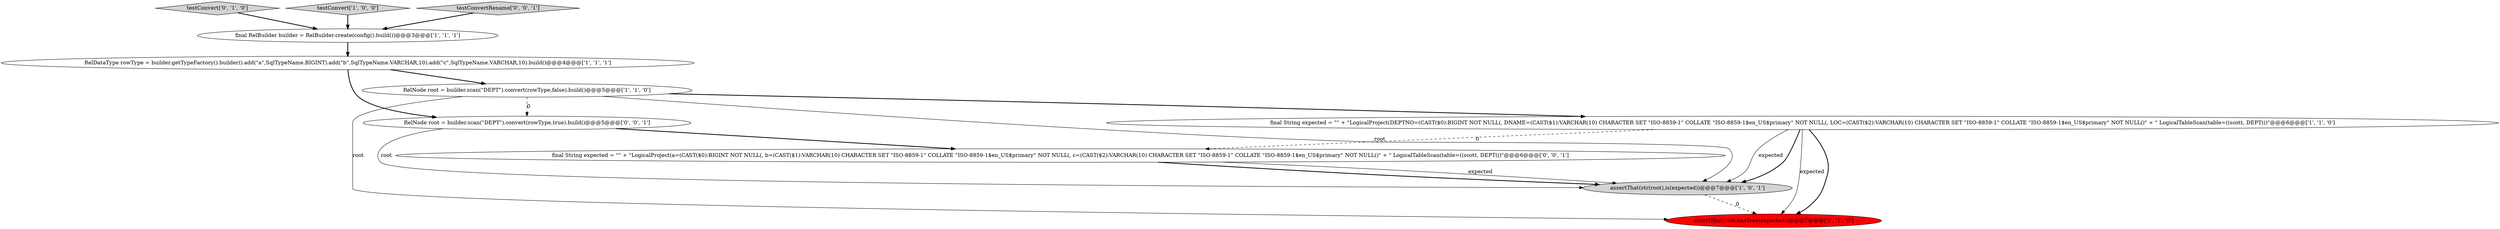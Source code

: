 digraph {
1 [style = filled, label = "RelNode root = builder.scan(\"DEPT\").convert(rowType,false).build()@@@5@@@['1', '1', '0']", fillcolor = white, shape = ellipse image = "AAA0AAABBB1BBB"];
8 [style = filled, label = "RelNode root = builder.scan(\"DEPT\").convert(rowType,true).build()@@@5@@@['0', '0', '1']", fillcolor = white, shape = ellipse image = "AAA0AAABBB3BBB"];
5 [style = filled, label = "final String expected = \"\" + \"LogicalProject(DEPTNO=(CAST($0):BIGINT NOT NULL(, DNAME=(CAST($1):VARCHAR(10) CHARACTER SET \"ISO-8859-1\" COLLATE \"ISO-8859-1$en_US$primary\" NOT NULL(, LOC=(CAST($2):VARCHAR(10) CHARACTER SET \"ISO-8859-1\" COLLATE \"ISO-8859-1$en_US$primary\" NOT NULL()\" + \" LogicalTableScan(table=((scott, DEPT(()\"@@@6@@@['1', '1', '0']", fillcolor = white, shape = ellipse image = "AAA0AAABBB1BBB"];
3 [style = filled, label = "RelDataType rowType = builder.getTypeFactory().builder().add(\"a\",SqlTypeName.BIGINT).add(\"b\",SqlTypeName.VARCHAR,10).add(\"c\",SqlTypeName.VARCHAR,10).build()@@@4@@@['1', '1', '1']", fillcolor = white, shape = ellipse image = "AAA0AAABBB1BBB"];
6 [style = filled, label = "testConvert['0', '1', '0']", fillcolor = lightgray, shape = diamond image = "AAA0AAABBB2BBB"];
10 [style = filled, label = "final String expected = \"\" + \"LogicalProject(a=(CAST($0):BIGINT NOT NULL(, b=(CAST($1):VARCHAR(10) CHARACTER SET \"ISO-8859-1\" COLLATE \"ISO-8859-1$en_US$primary\" NOT NULL(, c=(CAST($2):VARCHAR(10) CHARACTER SET \"ISO-8859-1\" COLLATE \"ISO-8859-1$en_US$primary\" NOT NULL()\" + \" LogicalTableScan(table=((scott, DEPT(()\"@@@6@@@['0', '0', '1']", fillcolor = white, shape = ellipse image = "AAA0AAABBB3BBB"];
4 [style = filled, label = "assertThat(str(root),is(expected))@@@7@@@['1', '0', '1']", fillcolor = lightgray, shape = ellipse image = "AAA0AAABBB1BBB"];
0 [style = filled, label = "testConvert['1', '0', '0']", fillcolor = lightgray, shape = diamond image = "AAA0AAABBB1BBB"];
9 [style = filled, label = "testConvertRename['0', '0', '1']", fillcolor = lightgray, shape = diamond image = "AAA0AAABBB3BBB"];
7 [style = filled, label = "assertThat(root,hasTree(expected))@@@7@@@['0', '1', '0']", fillcolor = red, shape = ellipse image = "AAA1AAABBB2BBB"];
2 [style = filled, label = "final RelBuilder builder = RelBuilder.create(config().build())@@@3@@@['1', '1', '1']", fillcolor = white, shape = ellipse image = "AAA0AAABBB1BBB"];
1->5 [style = bold, label=""];
5->7 [style = bold, label=""];
8->10 [style = bold, label=""];
1->8 [style = dashed, label="0"];
5->7 [style = solid, label="expected"];
8->4 [style = solid, label="root"];
3->1 [style = bold, label=""];
1->4 [style = solid, label="root"];
5->10 [style = dashed, label="0"];
1->7 [style = solid, label="root"];
9->2 [style = bold, label=""];
4->7 [style = dashed, label="0"];
3->8 [style = bold, label=""];
5->4 [style = solid, label="expected"];
5->4 [style = bold, label=""];
2->3 [style = bold, label=""];
10->4 [style = solid, label="expected"];
0->2 [style = bold, label=""];
6->2 [style = bold, label=""];
10->4 [style = bold, label=""];
}
